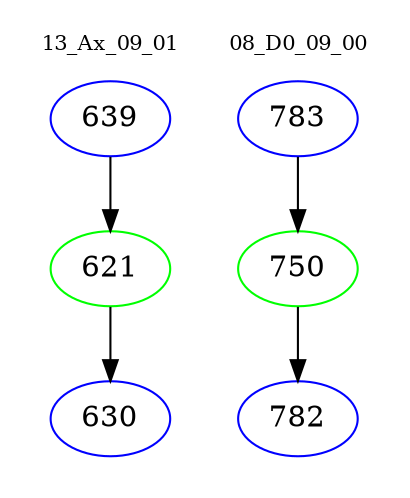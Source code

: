digraph{
subgraph cluster_0 {
color = white
label = "13_Ax_09_01";
fontsize=10;
T0_639 [label="639", color="blue"]
T0_639 -> T0_621 [color="black"]
T0_621 [label="621", color="green"]
T0_621 -> T0_630 [color="black"]
T0_630 [label="630", color="blue"]
}
subgraph cluster_1 {
color = white
label = "08_D0_09_00";
fontsize=10;
T1_783 [label="783", color="blue"]
T1_783 -> T1_750 [color="black"]
T1_750 [label="750", color="green"]
T1_750 -> T1_782 [color="black"]
T1_782 [label="782", color="blue"]
}
}
